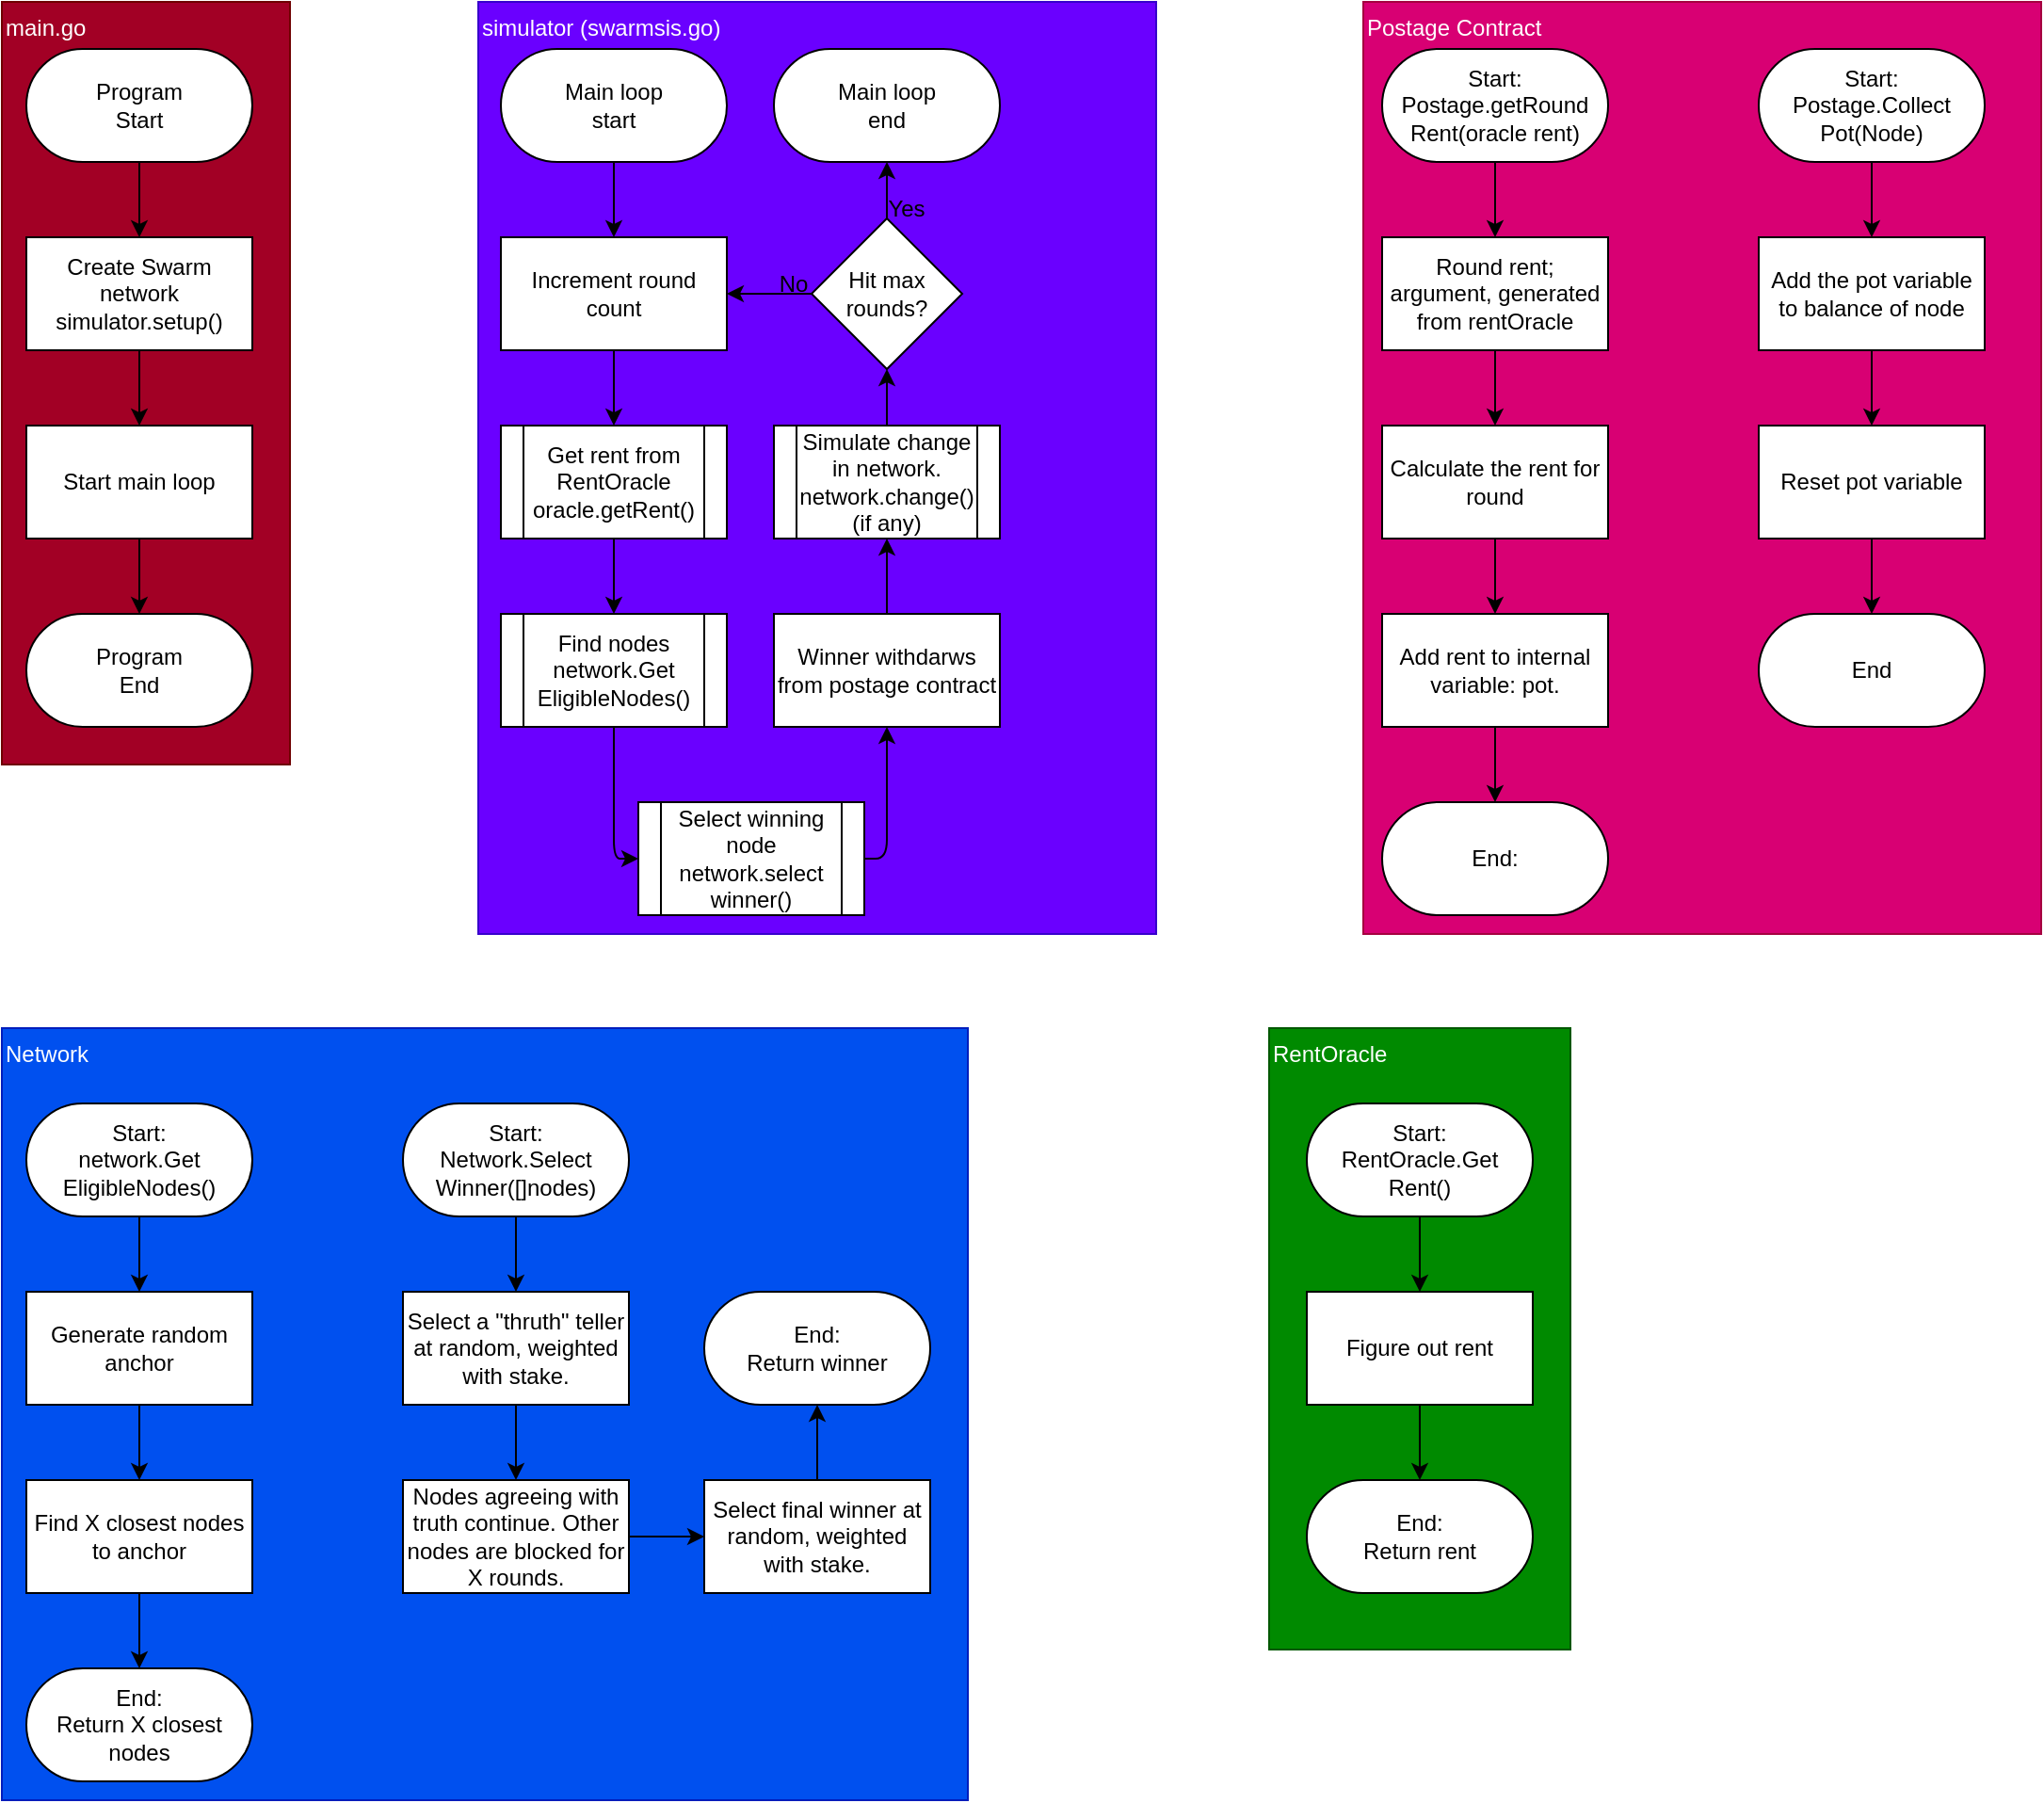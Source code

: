<mxfile>
    <diagram id="vP4kRRb_QkgvHMh52hJO" name="Page-1">
        <mxGraphModel dx="899" dy="569" grid="1" gridSize="10" guides="1" tooltips="1" connect="1" arrows="1" fold="1" page="0" pageScale="1" pageWidth="850" pageHeight="1100" math="0" shadow="0">
            <root>
                <mxCell id="0"/>
                <mxCell id="1" parent="0"/>
                <mxCell id="87" value="Postage Contract" style="whiteSpace=wrap;html=1;fillColor=#d80073;fontColor=#ffffff;strokeColor=#A50040;align=left;verticalAlign=top;" vertex="1" parent="1">
                    <mxGeometry x="750" y="95" width="360" height="495" as="geometry"/>
                </mxCell>
                <mxCell id="84" value="RentOracle" style="whiteSpace=wrap;html=1;align=left;verticalAlign=top;fillColor=#008a00;fontColor=#ffffff;strokeColor=#005700;" vertex="1" parent="1">
                    <mxGeometry x="700" y="640" width="160" height="330" as="geometry"/>
                </mxCell>
                <mxCell id="77" value="main.go" style="whiteSpace=wrap;html=1;fillColor=#a20025;fontColor=#ffffff;strokeColor=#6F0000;align=left;verticalAlign=top;" vertex="1" parent="1">
                    <mxGeometry x="27" y="95" width="153" height="405" as="geometry"/>
                </mxCell>
                <mxCell id="76" value="simulator (swarmsis.go)" style="whiteSpace=wrap;html=1;align=left;verticalAlign=top;fillColor=#6a00ff;fontColor=#ffffff;strokeColor=#3700CC;" vertex="1" parent="1">
                    <mxGeometry x="280" y="95" width="360" height="495" as="geometry"/>
                </mxCell>
                <mxCell id="75" value="Network" style="whiteSpace=wrap;html=1;fillColor=#0050ef;fontColor=#ffffff;strokeColor=#001DBC;align=left;verticalAlign=top;" vertex="1" parent="1">
                    <mxGeometry x="27" y="640" width="513" height="410" as="geometry"/>
                </mxCell>
                <mxCell id="9" style="edgeStyle=none;html=1;exitX=0.5;exitY=1;exitDx=0;exitDy=0;" parent="1" source="5" target="8" edge="1">
                    <mxGeometry relative="1" as="geometry"/>
                </mxCell>
                <mxCell id="5" value="Program &lt;br&gt;Start" style="rounded=1;whiteSpace=wrap;html=1;arcSize=50;" parent="1" vertex="1">
                    <mxGeometry x="40" y="120" width="120" height="60" as="geometry"/>
                </mxCell>
                <mxCell id="11" style="edgeStyle=none;html=1;exitX=0.5;exitY=1;exitDx=0;exitDy=0;" parent="1" source="8" target="10" edge="1">
                    <mxGeometry relative="1" as="geometry"/>
                </mxCell>
                <mxCell id="8" value="Create Swarm network&lt;br&gt;simulator.setup()" style="rounded=0;whiteSpace=wrap;html=1;" parent="1" vertex="1">
                    <mxGeometry x="40" y="220" width="120" height="60" as="geometry"/>
                </mxCell>
                <mxCell id="15" style="edgeStyle=none;html=1;exitX=0.5;exitY=1;exitDx=0;exitDy=0;" parent="1" source="10" target="14" edge="1">
                    <mxGeometry relative="1" as="geometry"/>
                </mxCell>
                <mxCell id="10" value="Start main loop" style="rounded=0;whiteSpace=wrap;html=1;" parent="1" vertex="1">
                    <mxGeometry x="40" y="320" width="120" height="60" as="geometry"/>
                </mxCell>
                <mxCell id="14" value="Program &lt;br&gt;End" style="rounded=1;whiteSpace=wrap;html=1;arcSize=50;" parent="1" vertex="1">
                    <mxGeometry x="40" y="420" width="120" height="60" as="geometry"/>
                </mxCell>
                <mxCell id="23" style="edgeStyle=none;html=1;exitX=0.5;exitY=1;exitDx=0;exitDy=0;" parent="1" source="16" target="17" edge="1">
                    <mxGeometry relative="1" as="geometry"/>
                </mxCell>
                <mxCell id="16" value="Main loop&lt;br&gt;start" style="rounded=1;whiteSpace=wrap;html=1;arcSize=50;" parent="1" vertex="1">
                    <mxGeometry x="292" y="120" width="120" height="60" as="geometry"/>
                </mxCell>
                <mxCell id="20" style="edgeStyle=none;html=1;exitX=0.5;exitY=1;exitDx=0;exitDy=0;" parent="1" source="17" target="19" edge="1">
                    <mxGeometry relative="1" as="geometry"/>
                </mxCell>
                <mxCell id="17" value="Increment round count" style="rounded=0;whiteSpace=wrap;html=1;" parent="1" vertex="1">
                    <mxGeometry x="292" y="220" width="120" height="60" as="geometry"/>
                </mxCell>
                <mxCell id="22" style="edgeStyle=none;html=1;exitX=0.5;exitY=1;exitDx=0;exitDy=0;" parent="1" source="19" target="21" edge="1">
                    <mxGeometry relative="1" as="geometry"/>
                </mxCell>
                <mxCell id="19" value="Get rent from RentOracle&lt;br&gt;oracle.getRent()" style="shape=process;whiteSpace=wrap;html=1;backgroundOutline=1;" parent="1" vertex="1">
                    <mxGeometry x="292" y="320" width="120" height="60" as="geometry"/>
                </mxCell>
                <mxCell id="47" style="edgeStyle=orthogonalEdgeStyle;html=1;exitX=0.5;exitY=1;exitDx=0;exitDy=0;entryX=0;entryY=0.5;entryDx=0;entryDy=0;" parent="1" source="21" target="24" edge="1">
                    <mxGeometry relative="1" as="geometry"/>
                </mxCell>
                <mxCell id="21" value="Find nodes&lt;br&gt;network.Get&lt;br&gt;EligibleNodes()" style="shape=process;whiteSpace=wrap;html=1;backgroundOutline=1;" parent="1" vertex="1">
                    <mxGeometry x="292" y="420" width="120" height="60" as="geometry"/>
                </mxCell>
                <mxCell id="43" style="edgeStyle=orthogonalEdgeStyle;html=1;exitX=1;exitY=0.5;exitDx=0;exitDy=0;entryX=0.5;entryY=1;entryDx=0;entryDy=0;" parent="1" source="24" target="27" edge="1">
                    <mxGeometry relative="1" as="geometry"/>
                </mxCell>
                <mxCell id="24" value="Select winning node&lt;br&gt;network.select&lt;br&gt;winner()" style="shape=process;whiteSpace=wrap;html=1;backgroundOutline=1;" parent="1" vertex="1">
                    <mxGeometry x="365" y="520" width="120" height="60" as="geometry"/>
                </mxCell>
                <mxCell id="44" style="edgeStyle=orthogonalEdgeStyle;html=1;exitX=0.5;exitY=0;exitDx=0;exitDy=0;" parent="1" source="27" target="30" edge="1">
                    <mxGeometry relative="1" as="geometry"/>
                </mxCell>
                <mxCell id="27" value="Winner withdarws from postage contract" style="whiteSpace=wrap;html=1;" parent="1" vertex="1">
                    <mxGeometry x="437" y="420" width="120" height="60" as="geometry"/>
                </mxCell>
                <mxCell id="42" style="edgeStyle=orthogonalEdgeStyle;html=1;exitX=0.5;exitY=0;exitDx=0;exitDy=0;" parent="1" source="30" target="36" edge="1">
                    <mxGeometry relative="1" as="geometry"/>
                </mxCell>
                <mxCell id="30" value="Simulate change in network.&lt;br&gt;network.change()&lt;br&gt;(if any)" style="shape=process;whiteSpace=wrap;html=1;backgroundOutline=1;" parent="1" vertex="1">
                    <mxGeometry x="437" y="320" width="120" height="60" as="geometry"/>
                </mxCell>
                <mxCell id="37" style="edgeStyle=orthogonalEdgeStyle;html=1;exitX=0;exitY=0.5;exitDx=0;exitDy=0;entryX=1;entryY=0.5;entryDx=0;entryDy=0;" parent="1" source="36" target="17" edge="1">
                    <mxGeometry relative="1" as="geometry"/>
                </mxCell>
                <mxCell id="40" style="edgeStyle=orthogonalEdgeStyle;html=1;exitX=0.5;exitY=0;exitDx=0;exitDy=0;" parent="1" source="36" target="39" edge="1">
                    <mxGeometry relative="1" as="geometry"/>
                </mxCell>
                <mxCell id="36" value="Hit max&lt;br&gt;rounds?" style="rhombus;whiteSpace=wrap;html=1;" parent="1" vertex="1">
                    <mxGeometry x="457" y="210" width="80" height="80" as="geometry"/>
                </mxCell>
                <mxCell id="39" value="Main loop&lt;br&gt;end" style="rounded=1;whiteSpace=wrap;html=1;arcSize=50;" parent="1" vertex="1">
                    <mxGeometry x="437" y="120" width="120" height="60" as="geometry"/>
                </mxCell>
                <mxCell id="45" value="Yes" style="text;html=1;align=center;verticalAlign=middle;resizable=0;points=[];autosize=1;strokeColor=none;fillColor=none;" parent="1" vertex="1">
                    <mxGeometry x="487" y="190" width="40" height="30" as="geometry"/>
                </mxCell>
                <mxCell id="46" value="No" style="text;html=1;align=center;verticalAlign=middle;resizable=0;points=[];autosize=1;strokeColor=none;fillColor=none;" parent="1" vertex="1">
                    <mxGeometry x="427" y="230" width="40" height="30" as="geometry"/>
                </mxCell>
                <mxCell id="50" style="edgeStyle=none;html=1;exitX=0.5;exitY=1;exitDx=0;exitDy=0;entryX=0.5;entryY=0;entryDx=0;entryDy=0;" edge="1" parent="1" source="48" target="49">
                    <mxGeometry relative="1" as="geometry"/>
                </mxCell>
                <mxCell id="48" value="Start:&lt;br&gt;network.Get&lt;br&gt;EligibleNodes()" style="rounded=1;whiteSpace=wrap;html=1;arcSize=50;" vertex="1" parent="1">
                    <mxGeometry x="40" y="680" width="120" height="60" as="geometry"/>
                </mxCell>
                <mxCell id="53" style="edgeStyle=none;html=1;exitX=0.5;exitY=1;exitDx=0;exitDy=0;" edge="1" parent="1" source="49" target="51">
                    <mxGeometry relative="1" as="geometry"/>
                </mxCell>
                <mxCell id="49" value="Generate random anchor" style="whiteSpace=wrap;html=1;" vertex="1" parent="1">
                    <mxGeometry x="40" y="780" width="120" height="60" as="geometry"/>
                </mxCell>
                <mxCell id="67" style="edgeStyle=none;html=1;exitX=0.5;exitY=1;exitDx=0;exitDy=0;" edge="1" parent="1" source="51" target="66">
                    <mxGeometry relative="1" as="geometry"/>
                </mxCell>
                <mxCell id="51" value="Find X closest nodes to anchor" style="whiteSpace=wrap;html=1;" vertex="1" parent="1">
                    <mxGeometry x="40" y="880" width="120" height="60" as="geometry"/>
                </mxCell>
                <mxCell id="70" style="edgeStyle=none;html=1;exitX=0.5;exitY=1;exitDx=0;exitDy=0;" edge="1" parent="1" source="52" target="59">
                    <mxGeometry relative="1" as="geometry"/>
                </mxCell>
                <mxCell id="52" value="Select a &quot;thruth&quot; teller at random,&amp;nbsp;weighted with stake." style="whiteSpace=wrap;html=1;" vertex="1" parent="1">
                    <mxGeometry x="240" y="780" width="120" height="60" as="geometry"/>
                </mxCell>
                <mxCell id="73" style="edgeStyle=none;html=1;exitX=1;exitY=0.5;exitDx=0;exitDy=0;entryX=0;entryY=0.5;entryDx=0;entryDy=0;" edge="1" parent="1" source="59" target="61">
                    <mxGeometry relative="1" as="geometry"/>
                </mxCell>
                <mxCell id="59" value="Nodes agreeing with truth continue. Other nodes are blocked for X rounds." style="whiteSpace=wrap;html=1;" vertex="1" parent="1">
                    <mxGeometry x="240" y="880" width="120" height="60" as="geometry"/>
                </mxCell>
                <mxCell id="74" style="edgeStyle=none;html=1;exitX=0.5;exitY=0;exitDx=0;exitDy=0;" edge="1" parent="1" source="61" target="72">
                    <mxGeometry relative="1" as="geometry"/>
                </mxCell>
                <mxCell id="61" value="Select final winner at random,&amp;nbsp;weighted with stake." style="whiteSpace=wrap;html=1;" vertex="1" parent="1">
                    <mxGeometry x="400" y="880" width="120" height="60" as="geometry"/>
                </mxCell>
                <mxCell id="66" value="End:&lt;br&gt;Return X closest nodes" style="rounded=1;whiteSpace=wrap;html=1;arcSize=50;" vertex="1" parent="1">
                    <mxGeometry x="40" y="980" width="120" height="60" as="geometry"/>
                </mxCell>
                <mxCell id="69" style="edgeStyle=none;html=1;exitX=0.5;exitY=1;exitDx=0;exitDy=0;" edge="1" parent="1" source="68" target="52">
                    <mxGeometry relative="1" as="geometry"/>
                </mxCell>
                <mxCell id="68" value="Start:&lt;br&gt;Network.Select&lt;br&gt;Winner([]nodes)" style="rounded=1;whiteSpace=wrap;html=1;arcSize=50;" vertex="1" parent="1">
                    <mxGeometry x="240" y="680" width="120" height="60" as="geometry"/>
                </mxCell>
                <mxCell id="72" value="End:&lt;br&gt;Return winner" style="rounded=1;whiteSpace=wrap;html=1;arcSize=50;" vertex="1" parent="1">
                    <mxGeometry x="400" y="780" width="120" height="60" as="geometry"/>
                </mxCell>
                <mxCell id="81" style="edgeStyle=none;html=1;exitX=0.5;exitY=1;exitDx=0;exitDy=0;" edge="1" parent="1" source="79" target="80">
                    <mxGeometry relative="1" as="geometry"/>
                </mxCell>
                <mxCell id="79" value="Start:&lt;br&gt;RentOracle.Get&lt;br&gt;Rent()" style="rounded=1;whiteSpace=wrap;html=1;arcSize=50;" vertex="1" parent="1">
                    <mxGeometry x="720" y="680" width="120" height="60" as="geometry"/>
                </mxCell>
                <mxCell id="83" style="edgeStyle=none;html=1;exitX=0.5;exitY=1;exitDx=0;exitDy=0;" edge="1" parent="1" source="80" target="82">
                    <mxGeometry relative="1" as="geometry"/>
                </mxCell>
                <mxCell id="80" value="Figure out rent" style="whiteSpace=wrap;html=1;" vertex="1" parent="1">
                    <mxGeometry x="720" y="780" width="120" height="60" as="geometry"/>
                </mxCell>
                <mxCell id="82" value="End:&lt;br&gt;Return rent" style="rounded=1;whiteSpace=wrap;html=1;arcSize=50;" vertex="1" parent="1">
                    <mxGeometry x="720" y="880" width="120" height="60" as="geometry"/>
                </mxCell>
                <mxCell id="91" style="edgeStyle=none;html=1;exitX=0.5;exitY=1;exitDx=0;exitDy=0;" edge="1" parent="1" source="85" target="90">
                    <mxGeometry relative="1" as="geometry"/>
                </mxCell>
                <mxCell id="85" value="Start:&lt;br&gt;Postage.getRound&lt;br&gt;Rent(oracle rent)" style="rounded=1;whiteSpace=wrap;html=1;arcSize=50;" vertex="1" parent="1">
                    <mxGeometry x="760" y="120" width="120" height="60" as="geometry"/>
                </mxCell>
                <mxCell id="93" style="edgeStyle=none;html=1;exitX=0.5;exitY=1;exitDx=0;exitDy=0;" edge="1" parent="1" source="90" target="92">
                    <mxGeometry relative="1" as="geometry"/>
                </mxCell>
                <mxCell id="90" value="Round rent; argument, generated from rentOracle" style="whiteSpace=wrap;html=1;" vertex="1" parent="1">
                    <mxGeometry x="760" y="220" width="120" height="60" as="geometry"/>
                </mxCell>
                <mxCell id="96" style="edgeStyle=none;html=1;exitX=0.5;exitY=1;exitDx=0;exitDy=0;" edge="1" parent="1" source="92" target="94">
                    <mxGeometry relative="1" as="geometry"/>
                </mxCell>
                <mxCell id="92" value="Calculate the rent for round" style="whiteSpace=wrap;html=1;" vertex="1" parent="1">
                    <mxGeometry x="760" y="320" width="120" height="60" as="geometry"/>
                </mxCell>
                <mxCell id="97" style="edgeStyle=none;html=1;exitX=0.5;exitY=1;exitDx=0;exitDy=0;" edge="1" parent="1" source="94" target="95">
                    <mxGeometry relative="1" as="geometry"/>
                </mxCell>
                <mxCell id="94" value="Add rent to internal variable: pot." style="whiteSpace=wrap;html=1;" vertex="1" parent="1">
                    <mxGeometry x="760" y="420" width="120" height="60" as="geometry"/>
                </mxCell>
                <mxCell id="95" value="End:" style="rounded=1;whiteSpace=wrap;html=1;arcSize=50;" vertex="1" parent="1">
                    <mxGeometry x="760" y="520" width="120" height="60" as="geometry"/>
                </mxCell>
                <mxCell id="102" style="edgeStyle=none;html=1;exitX=0.5;exitY=1;exitDx=0;exitDy=0;" edge="1" parent="1" source="99" target="100">
                    <mxGeometry relative="1" as="geometry"/>
                </mxCell>
                <mxCell id="99" value="Start:&lt;br&gt;Postage.Collect&lt;br&gt;Pot(Node)" style="rounded=1;whiteSpace=wrap;html=1;arcSize=50;" vertex="1" parent="1">
                    <mxGeometry x="960" y="120" width="120" height="60" as="geometry"/>
                </mxCell>
                <mxCell id="104" style="edgeStyle=none;html=1;exitX=0.5;exitY=1;exitDx=0;exitDy=0;" edge="1" parent="1" source="100" target="101">
                    <mxGeometry relative="1" as="geometry"/>
                </mxCell>
                <mxCell id="100" value="Add the pot variable to balance of node" style="whiteSpace=wrap;html=1;" vertex="1" parent="1">
                    <mxGeometry x="960" y="220" width="120" height="60" as="geometry"/>
                </mxCell>
                <mxCell id="106" style="edgeStyle=none;html=1;exitX=0.5;exitY=1;exitDx=0;exitDy=0;" edge="1" parent="1" source="101" target="105">
                    <mxGeometry relative="1" as="geometry"/>
                </mxCell>
                <mxCell id="101" value="Reset pot variable" style="whiteSpace=wrap;html=1;" vertex="1" parent="1">
                    <mxGeometry x="960" y="320" width="120" height="60" as="geometry"/>
                </mxCell>
                <mxCell id="105" value="End" style="rounded=1;whiteSpace=wrap;html=1;arcSize=50;" vertex="1" parent="1">
                    <mxGeometry x="960" y="420" width="120" height="60" as="geometry"/>
                </mxCell>
            </root>
        </mxGraphModel>
    </diagram>
</mxfile>